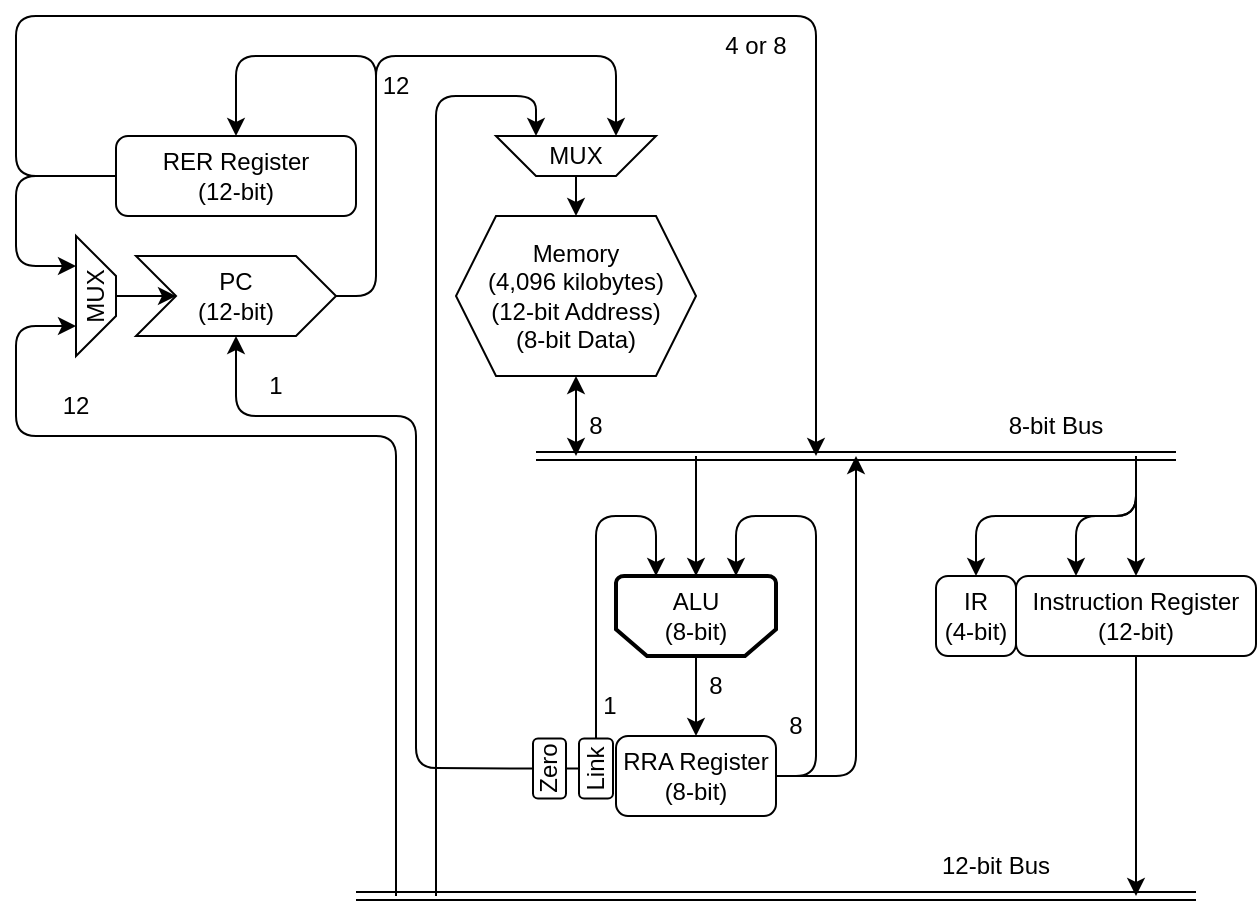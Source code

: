 <mxfile version="19.0.3" type="device"><diagram id="WnrMuEJYFn2A6ZmgykXn" name="Page-1"><mxGraphModel dx="812" dy="493" grid="1" gridSize="10" guides="1" tooltips="1" connect="1" arrows="1" fold="1" page="1" pageScale="1" pageWidth="1654" pageHeight="1169" math="0" shadow="0"><root><mxCell id="0"/><mxCell id="1" parent="0"/><mxCell id="CtDm01CjGlFc-xp2yh45-35" value="PC&lt;br&gt;(12-bit)" style="shape=step;perimeter=stepPerimeter;whiteSpace=wrap;html=1;fixedSize=1;" parent="1" vertex="1"><mxGeometry x="560" y="320" width="100" height="40" as="geometry"/></mxCell><mxCell id="CtDm01CjGlFc-xp2yh45-36" value="Memory&lt;br&gt;(4,096 kilobytes)&lt;br&gt;(12-bit Address)&lt;br&gt;(8-bit Data)" style="shape=hexagon;perimeter=hexagonPerimeter2;whiteSpace=wrap;html=1;fixedSize=1;" parent="1" vertex="1"><mxGeometry x="720" y="300" width="120" height="80" as="geometry"/></mxCell><mxCell id="CtDm01CjGlFc-xp2yh45-38" value="" style="endArrow=classic;html=1;rounded=0;entryX=0.5;entryY=0;entryDx=0;entryDy=0;exitX=0.5;exitY=1;exitDx=0;exitDy=0;" parent="1" source="CtDm01CjGlFc-xp2yh45-39" target="CtDm01CjGlFc-xp2yh45-36" edge="1"><mxGeometry width="50" height="50" relative="1" as="geometry"><mxPoint x="770" y="280" as="sourcePoint"/><mxPoint x="770" y="250" as="targetPoint"/></mxGeometry></mxCell><mxCell id="CtDm01CjGlFc-xp2yh45-39" value="MUX" style="shape=trapezoid;perimeter=trapezoidPerimeter;whiteSpace=wrap;html=1;fixedSize=1;flipV=1;" parent="1" vertex="1"><mxGeometry x="740" y="260" width="80" height="20" as="geometry"/></mxCell><mxCell id="CtDm01CjGlFc-xp2yh45-41" value="" style="endArrow=classic;html=1;rounded=1;entryX=0.75;entryY=0;entryDx=0;entryDy=0;exitX=1;exitY=0.5;exitDx=0;exitDy=0;" parent="1" source="CtDm01CjGlFc-xp2yh45-35" target="CtDm01CjGlFc-xp2yh45-39" edge="1"><mxGeometry width="50" height="50" relative="1" as="geometry"><mxPoint x="720" y="300" as="sourcePoint"/><mxPoint x="770" y="250" as="targetPoint"/><Array as="points"><mxPoint x="680" y="340"/><mxPoint x="680" y="220"/><mxPoint x="800" y="220"/></Array></mxGeometry></mxCell><mxCell id="CtDm01CjGlFc-xp2yh45-42" value="12" style="text;html=1;strokeColor=none;fillColor=none;align=center;verticalAlign=middle;whiteSpace=wrap;rounded=0;" parent="1" vertex="1"><mxGeometry x="660" y="220" width="60" height="30" as="geometry"/></mxCell><mxCell id="CtDm01CjGlFc-xp2yh45-50" value="Instruction Register&lt;br&gt;(12-bit)" style="rounded=1;whiteSpace=wrap;html=1;" parent="1" vertex="1"><mxGeometry x="1000" y="480" width="120" height="40" as="geometry"/></mxCell><mxCell id="CtDm01CjGlFc-xp2yh45-51" value="IR&lt;br&gt;(4-bit)" style="rounded=1;whiteSpace=wrap;html=1;" parent="1" vertex="1"><mxGeometry x="960" y="480" width="40" height="40" as="geometry"/></mxCell><mxCell id="CtDm01CjGlFc-xp2yh45-53" value="ALU&lt;br&gt;(8-bit)" style="strokeWidth=2;html=1;shape=mxgraph.flowchart.loop_limit;whiteSpace=wrap;flipV=1;" parent="1" vertex="1"><mxGeometry x="800" y="480" width="80" height="40" as="geometry"/></mxCell><mxCell id="f8ygEt5CiFw0iKFOxKiN-1" value="RRA Register&lt;br&gt;(8-bit)" style="rounded=1;whiteSpace=wrap;html=1;" parent="1" vertex="1"><mxGeometry x="800" y="560" width="80" height="40" as="geometry"/></mxCell><mxCell id="f8ygEt5CiFw0iKFOxKiN-2" value="" style="endArrow=classic;html=1;rounded=1;exitX=0.5;exitY=0;exitDx=0;exitDy=0;exitPerimeter=0;entryX=0.5;entryY=0;entryDx=0;entryDy=0;" parent="1" source="CtDm01CjGlFc-xp2yh45-53" target="f8ygEt5CiFw0iKFOxKiN-1" edge="1"><mxGeometry width="50" height="50" relative="1" as="geometry"><mxPoint x="865" y="450" as="sourcePoint"/><mxPoint x="915" y="400" as="targetPoint"/></mxGeometry></mxCell><mxCell id="f8ygEt5CiFw0iKFOxKiN-3" value="8" style="text;html=1;strokeColor=none;fillColor=none;align=center;verticalAlign=middle;whiteSpace=wrap;rounded=0;" parent="1" vertex="1"><mxGeometry x="820" y="520" width="60" height="30" as="geometry"/></mxCell><mxCell id="f8ygEt5CiFw0iKFOxKiN-4" value="Link" style="rounded=1;whiteSpace=wrap;html=1;rotation=-90;" parent="1" vertex="1"><mxGeometry x="775" y="567.75" width="30" height="17" as="geometry"/></mxCell><mxCell id="f8ygEt5CiFw0iKFOxKiN-7" value="" style="endArrow=classic;html=1;rounded=1;exitX=1;exitY=0.5;exitDx=0;exitDy=0;entryX=0.75;entryY=1;entryDx=0;entryDy=0;entryPerimeter=0;" parent="1" source="f8ygEt5CiFw0iKFOxKiN-1" target="CtDm01CjGlFc-xp2yh45-53" edge="1"><mxGeometry width="50" height="50" relative="1" as="geometry"><mxPoint x="915" y="560" as="sourcePoint"/><mxPoint x="855" y="460" as="targetPoint"/><Array as="points"><mxPoint x="900" y="580"/><mxPoint x="900" y="450"/><mxPoint x="860" y="450"/></Array></mxGeometry></mxCell><mxCell id="f8ygEt5CiFw0iKFOxKiN-8" value="" style="endArrow=classic;html=1;rounded=1;entryX=0.25;entryY=1;entryDx=0;entryDy=0;entryPerimeter=0;exitX=1;exitY=0.5;exitDx=0;exitDy=0;" parent="1" source="f8ygEt5CiFw0iKFOxKiN-4" target="CtDm01CjGlFc-xp2yh45-53" edge="1"><mxGeometry width="50" height="50" relative="1" as="geometry"><mxPoint x="865" y="530" as="sourcePoint"/><mxPoint x="915" y="480" as="targetPoint"/><Array as="points"><mxPoint x="790" y="450"/><mxPoint x="820" y="450"/></Array></mxGeometry></mxCell><mxCell id="f8ygEt5CiFw0iKFOxKiN-9" value="8" style="text;html=1;strokeColor=none;fillColor=none;align=center;verticalAlign=middle;whiteSpace=wrap;rounded=0;" parent="1" vertex="1"><mxGeometry x="860" y="540" width="60" height="30" as="geometry"/></mxCell><mxCell id="f8ygEt5CiFw0iKFOxKiN-10" value="1" style="text;html=1;strokeColor=none;fillColor=none;align=center;verticalAlign=middle;whiteSpace=wrap;rounded=0;" parent="1" vertex="1"><mxGeometry x="767" y="530" width="60" height="30" as="geometry"/></mxCell><mxCell id="f8ygEt5CiFw0iKFOxKiN-16" value="" style="shape=link;html=1;rounded=1;" parent="1" edge="1"><mxGeometry width="100" relative="1" as="geometry"><mxPoint x="760" y="420" as="sourcePoint"/><mxPoint x="1080" y="420" as="targetPoint"/></mxGeometry></mxCell><mxCell id="f8ygEt5CiFw0iKFOxKiN-18" value="8" style="text;html=1;strokeColor=none;fillColor=none;align=center;verticalAlign=middle;whiteSpace=wrap;rounded=0;" parent="1" vertex="1"><mxGeometry x="760" y="390" width="60" height="30" as="geometry"/></mxCell><mxCell id="f8ygEt5CiFw0iKFOxKiN-20" value="" style="endArrow=classic;html=1;rounded=1;entryX=0.5;entryY=1;entryDx=0;entryDy=0;entryPerimeter=0;" parent="1" target="CtDm01CjGlFc-xp2yh45-53" edge="1"><mxGeometry width="50" height="50" relative="1" as="geometry"><mxPoint x="840" y="420" as="sourcePoint"/><mxPoint x="1020" y="420" as="targetPoint"/></mxGeometry></mxCell><mxCell id="f8ygEt5CiFw0iKFOxKiN-22" value="Zero" style="rounded=1;whiteSpace=wrap;html=1;rotation=-90;" parent="1" vertex="1"><mxGeometry x="751.75" y="568" width="30" height="16.5" as="geometry"/></mxCell><mxCell id="f8ygEt5CiFw0iKFOxKiN-23" value="" style="endArrow=none;html=1;rounded=1;exitX=0.5;exitY=1;exitDx=0;exitDy=0;entryX=0.5;entryY=0;entryDx=0;entryDy=0;" parent="1" source="f8ygEt5CiFw0iKFOxKiN-22" target="f8ygEt5CiFw0iKFOxKiN-4" edge="1"><mxGeometry width="50" height="50" relative="1" as="geometry"><mxPoint x="780" y="560" as="sourcePoint"/><mxPoint x="830" y="510" as="targetPoint"/></mxGeometry></mxCell><mxCell id="f8ygEt5CiFw0iKFOxKiN-31" value="" style="endArrow=classic;html=1;rounded=1;entryX=0.5;entryY=0;entryDx=0;entryDy=0;" parent="1" target="CtDm01CjGlFc-xp2yh45-50" edge="1"><mxGeometry width="50" height="50" relative="1" as="geometry"><mxPoint x="1060" y="420" as="sourcePoint"/><mxPoint x="1250" y="470" as="targetPoint"/></mxGeometry></mxCell><mxCell id="f8ygEt5CiFw0iKFOxKiN-32" value="" style="endArrow=classic;html=1;rounded=1;entryX=0.25;entryY=0;entryDx=0;entryDy=0;" parent="1" target="CtDm01CjGlFc-xp2yh45-50" edge="1"><mxGeometry width="50" height="50" relative="1" as="geometry"><mxPoint x="1060" y="420" as="sourcePoint"/><mxPoint x="1250" y="470" as="targetPoint"/><Array as="points"><mxPoint x="1060" y="450"/><mxPoint x="1030" y="450"/></Array></mxGeometry></mxCell><mxCell id="f8ygEt5CiFw0iKFOxKiN-33" value="" style="endArrow=classic;html=1;rounded=1;entryX=0.5;entryY=0;entryDx=0;entryDy=0;" parent="1" target="CtDm01CjGlFc-xp2yh45-51" edge="1"><mxGeometry width="50" height="50" relative="1" as="geometry"><mxPoint x="1060" y="420" as="sourcePoint"/><mxPoint x="1250" y="470" as="targetPoint"/><Array as="points"><mxPoint x="1060" y="450"/><mxPoint x="980" y="450"/></Array></mxGeometry></mxCell><mxCell id="f8ygEt5CiFw0iKFOxKiN-36" value="" style="endArrow=classic;html=1;rounded=1;entryX=0.5;entryY=1;entryDx=0;entryDy=0;exitX=0.5;exitY=0;exitDx=0;exitDy=0;" parent="1" source="f8ygEt5CiFw0iKFOxKiN-22" target="CtDm01CjGlFc-xp2yh45-35" edge="1"><mxGeometry width="50" height="50" relative="1" as="geometry"><mxPoint x="820" y="520" as="sourcePoint"/><mxPoint x="870" y="470" as="targetPoint"/><Array as="points"><mxPoint x="700" y="576"/><mxPoint x="700" y="400"/><mxPoint x="610" y="400"/></Array></mxGeometry></mxCell><mxCell id="f8ygEt5CiFw0iKFOxKiN-38" value="" style="shape=link;html=1;rounded=1;" parent="1" edge="1"><mxGeometry width="100" relative="1" as="geometry"><mxPoint x="670" y="640" as="sourcePoint"/><mxPoint x="1090" y="640" as="targetPoint"/></mxGeometry></mxCell><mxCell id="f8ygEt5CiFw0iKFOxKiN-39" value="" style="endArrow=classic;html=1;rounded=1;exitX=0.5;exitY=1;exitDx=0;exitDy=0;" parent="1" source="CtDm01CjGlFc-xp2yh45-50" edge="1"><mxGeometry width="50" height="50" relative="1" as="geometry"><mxPoint x="820" y="520" as="sourcePoint"/><mxPoint x="1060" y="640" as="targetPoint"/></mxGeometry></mxCell><mxCell id="f8ygEt5CiFw0iKFOxKiN-40" value="12-bit Bus" style="text;html=1;strokeColor=none;fillColor=none;align=center;verticalAlign=middle;whiteSpace=wrap;rounded=0;" parent="1" vertex="1"><mxGeometry x="960" y="610" width="60" height="30" as="geometry"/></mxCell><mxCell id="f8ygEt5CiFw0iKFOxKiN-41" value="" style="endArrow=classic;html=1;rounded=1;entryX=0.25;entryY=0;entryDx=0;entryDy=0;" parent="1" target="CtDm01CjGlFc-xp2yh45-39" edge="1"><mxGeometry width="50" height="50" relative="1" as="geometry"><mxPoint x="710" y="640" as="sourcePoint"/><mxPoint x="870" y="470" as="targetPoint"/><Array as="points"><mxPoint x="710" y="240"/><mxPoint x="760" y="240"/></Array></mxGeometry></mxCell><mxCell id="f8ygEt5CiFw0iKFOxKiN-42" value="" style="endArrow=classic;html=1;rounded=1;entryX=0.25;entryY=0;entryDx=0;entryDy=0;" parent="1" target="op1i_RE-9DPYjdEzgrrN-3" edge="1"><mxGeometry width="50" height="50" relative="1" as="geometry"><mxPoint x="690" y="640" as="sourcePoint"/><mxPoint x="510" y="340" as="targetPoint"/><Array as="points"><mxPoint x="690" y="410"/><mxPoint x="500" y="410"/><mxPoint x="500" y="355"/></Array></mxGeometry></mxCell><mxCell id="f8ygEt5CiFw0iKFOxKiN-43" value="12" style="text;html=1;strokeColor=none;fillColor=none;align=center;verticalAlign=middle;whiteSpace=wrap;rounded=0;" parent="1" vertex="1"><mxGeometry x="500" y="380" width="60" height="30" as="geometry"/></mxCell><mxCell id="f8ygEt5CiFw0iKFOxKiN-45" value="8-bit Bus" style="text;html=1;strokeColor=none;fillColor=none;align=center;verticalAlign=middle;whiteSpace=wrap;rounded=0;" parent="1" vertex="1"><mxGeometry x="990" y="390" width="60" height="30" as="geometry"/></mxCell><mxCell id="f8ygEt5CiFw0iKFOxKiN-46" value="1" style="text;html=1;strokeColor=none;fillColor=none;align=center;verticalAlign=middle;whiteSpace=wrap;rounded=0;" parent="1" vertex="1"><mxGeometry x="600" y="370" width="60" height="30" as="geometry"/></mxCell><mxCell id="op1i_RE-9DPYjdEzgrrN-1" value="RER Register&lt;br&gt;(12-bit)" style="rounded=1;whiteSpace=wrap;html=1;" parent="1" vertex="1"><mxGeometry x="550" y="260" width="120" height="40" as="geometry"/></mxCell><mxCell id="op1i_RE-9DPYjdEzgrrN-2" value="" style="endArrow=classic;html=1;rounded=1;entryX=0.5;entryY=0;entryDx=0;entryDy=0;" parent="1" target="op1i_RE-9DPYjdEzgrrN-1" edge="1"><mxGeometry width="50" height="50" relative="1" as="geometry"><mxPoint x="680" y="280" as="sourcePoint"/><mxPoint x="720" y="280" as="targetPoint"/><Array as="points"><mxPoint x="680" y="220"/><mxPoint x="610" y="220"/></Array></mxGeometry></mxCell><mxCell id="op1i_RE-9DPYjdEzgrrN-3" value="MUX" style="shape=trapezoid;perimeter=trapezoidPerimeter;whiteSpace=wrap;html=1;fixedSize=1;flipV=1;rotation=-90;" parent="1" vertex="1"><mxGeometry x="510" y="330" width="60" height="20" as="geometry"/></mxCell><mxCell id="op1i_RE-9DPYjdEzgrrN-5" value="" style="endArrow=classic;html=1;rounded=1;entryX=0.75;entryY=0;entryDx=0;entryDy=0;exitX=0;exitY=0.5;exitDx=0;exitDy=0;" parent="1" source="op1i_RE-9DPYjdEzgrrN-1" target="op1i_RE-9DPYjdEzgrrN-3" edge="1"><mxGeometry width="50" height="50" relative="1" as="geometry"><mxPoint x="670" y="330" as="sourcePoint"/><mxPoint x="720" y="280" as="targetPoint"/><Array as="points"><mxPoint x="500" y="280"/><mxPoint x="500" y="325"/></Array></mxGeometry></mxCell><mxCell id="op1i_RE-9DPYjdEzgrrN-6" value="" style="endArrow=classic;html=1;rounded=1;entryX=0;entryY=0.5;entryDx=0;entryDy=0;exitX=0.5;exitY=1;exitDx=0;exitDy=0;" parent="1" source="op1i_RE-9DPYjdEzgrrN-3" target="CtDm01CjGlFc-xp2yh45-35" edge="1"><mxGeometry width="50" height="50" relative="1" as="geometry"><mxPoint x="740" y="390" as="sourcePoint"/><mxPoint x="790" y="340" as="targetPoint"/></mxGeometry></mxCell><mxCell id="op1i_RE-9DPYjdEzgrrN-7" value="" style="endArrow=classic;html=1;rounded=1;exitX=0;exitY=0.5;exitDx=0;exitDy=0;" parent="1" source="op1i_RE-9DPYjdEzgrrN-1" edge="1"><mxGeometry width="50" height="50" relative="1" as="geometry"><mxPoint x="780" y="320" as="sourcePoint"/><mxPoint x="900" y="420" as="targetPoint"/><Array as="points"><mxPoint x="500" y="280"/><mxPoint x="500" y="200"/><mxPoint x="900" y="200"/></Array></mxGeometry></mxCell><mxCell id="3NznJ-zv1RJbREVr_r1Y-1" value="4 or 8" style="text;html=1;strokeColor=none;fillColor=none;align=center;verticalAlign=middle;whiteSpace=wrap;rounded=0;" vertex="1" parent="1"><mxGeometry x="840" y="200" width="60" height="30" as="geometry"/></mxCell><mxCell id="3NznJ-zv1RJbREVr_r1Y-2" value="" style="endArrow=classic;startArrow=classic;html=1;rounded=0;entryX=0.5;entryY=1;entryDx=0;entryDy=0;" edge="1" parent="1" target="CtDm01CjGlFc-xp2yh45-36"><mxGeometry width="50" height="50" relative="1" as="geometry"><mxPoint x="780" y="420" as="sourcePoint"/><mxPoint x="860" y="390" as="targetPoint"/></mxGeometry></mxCell><mxCell id="3NznJ-zv1RJbREVr_r1Y-3" value="" style="endArrow=classic;html=1;rounded=1;exitX=1;exitY=0.5;exitDx=0;exitDy=0;" edge="1" parent="1" source="f8ygEt5CiFw0iKFOxKiN-1"><mxGeometry width="50" height="50" relative="1" as="geometry"><mxPoint x="810" y="440" as="sourcePoint"/><mxPoint x="920" y="420" as="targetPoint"/><Array as="points"><mxPoint x="920" y="580"/></Array></mxGeometry></mxCell></root></mxGraphModel></diagram></mxfile>